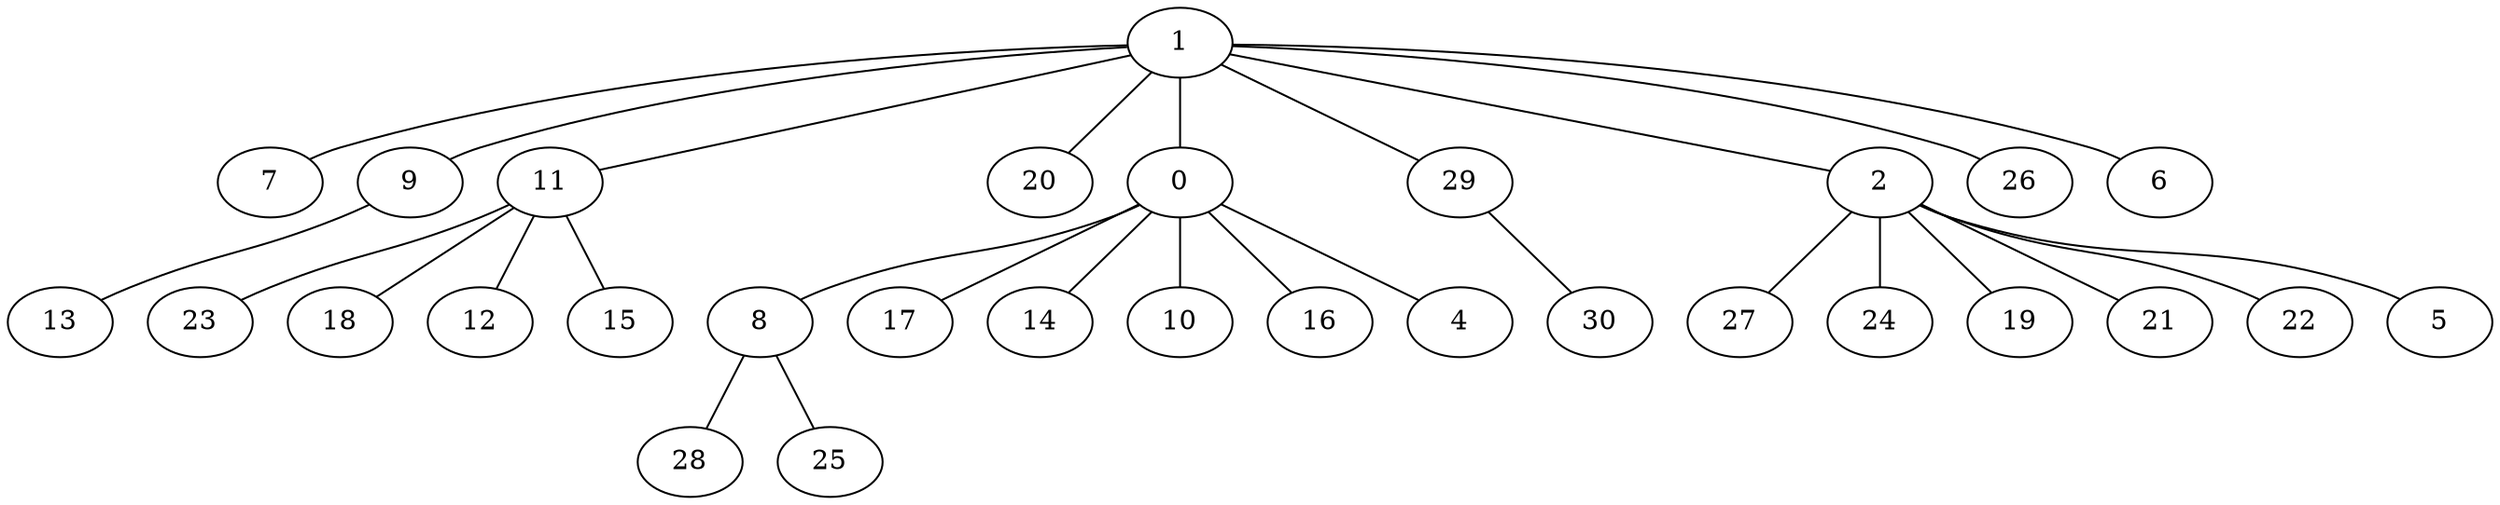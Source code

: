 strict graph G {
1;
7;
9;
11;
20;
0;
29;
2;
26;
6;
13;
23;
18;
12;
15;
8;
17;
14;
10;
16;
4;
30;
27;
24;
19;
21;
22;
5;
28;
25;
1 -- 11;
1 -- 29;
11 -- 18;
2 -- 5;
0 -- 16;
2 -- 24;
1 -- 2;
2 -- 19;
11 -- 12;
1 -- 0;
1 -- 6;
2 -- 21;
8 -- 28;
11 -- 23;
1 -- 26;
0 -- 14;
11 -- 15;
0 -- 8;
0 -- 4;
9 -- 13;
1 -- 9;
1 -- 7;
1 -- 20;
0 -- 10;
0 -- 17;
8 -- 25;
29 -- 30;
2 -- 22;
2 -- 27;
}
